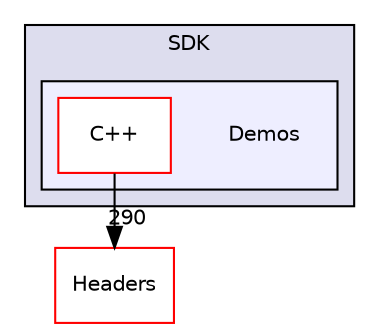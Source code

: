 digraph "Demos" {
  compound=true
  node [ fontsize="10", fontname="Helvetica"];
  edge [ labelfontsize="10", labelfontname="Helvetica"];
  subgraph clusterdir_ca6309d378ceffb9970caf11a0592736 {
    graph [ bgcolor="#ddddee", pencolor="black", label="SDK" fontname="Helvetica", fontsize="10", URL="dir_ca6309d378ceffb9970caf11a0592736.html"]
  subgraph clusterdir_ff738e150c5bebd5a80ce93e3e2ec71e {
    graph [ bgcolor="#eeeeff", pencolor="black", label="" URL="dir_ff738e150c5bebd5a80ce93e3e2ec71e.html"];
    dir_ff738e150c5bebd5a80ce93e3e2ec71e [shape=plaintext label="Demos"];
    dir_a18362ea1cb878d54e49c72fda0e3b4b [shape=box label="C++" color="red" fillcolor="white" style="filled" URL="dir_a18362ea1cb878d54e49c72fda0e3b4b.html"];
  }
  }
  dir_3ed09e8ce6640af79318ee4a8db1ede0 [shape=box label="Headers" fillcolor="white" style="filled" color="red" URL="dir_3ed09e8ce6640af79318ee4a8db1ede0.html"];
  dir_a18362ea1cb878d54e49c72fda0e3b4b->dir_3ed09e8ce6640af79318ee4a8db1ede0 [headlabel="290", labeldistance=1.5 headhref="dir_000013_000008.html"];
}
